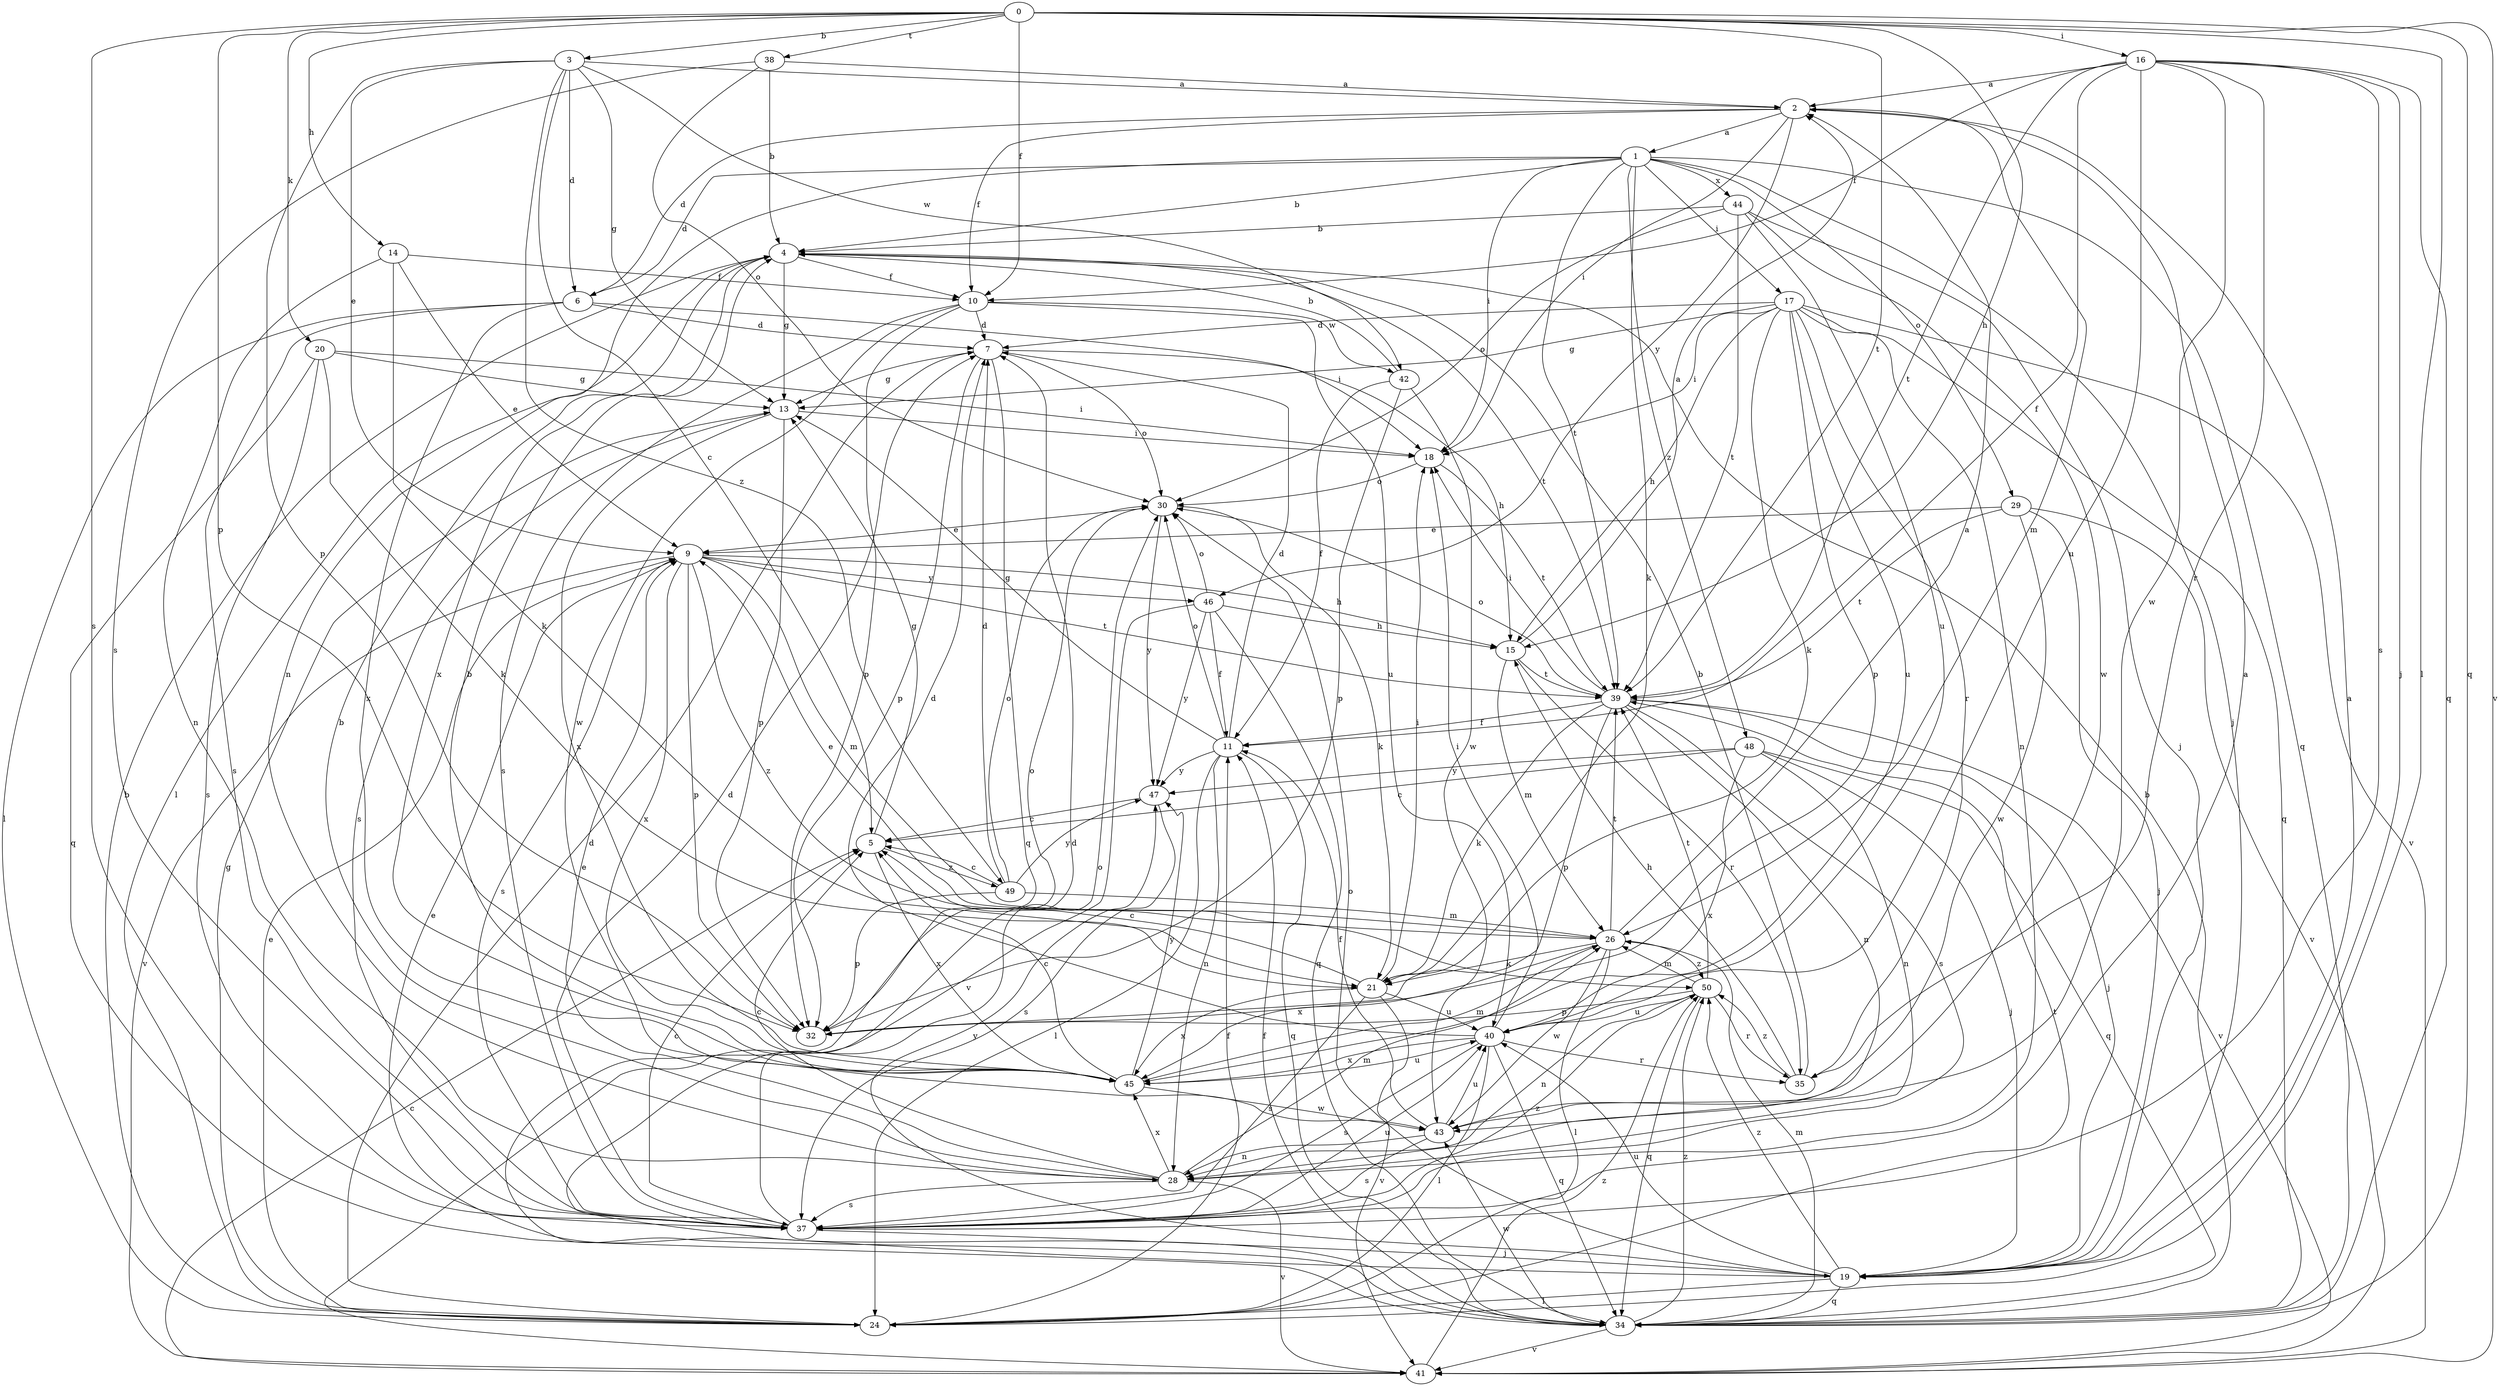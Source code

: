 strict digraph  {
0;
1;
2;
3;
4;
5;
6;
7;
9;
10;
11;
13;
14;
15;
16;
17;
18;
19;
20;
21;
24;
26;
28;
29;
30;
32;
34;
35;
37;
38;
39;
40;
41;
42;
43;
44;
45;
46;
47;
48;
49;
50;
0 -> 3  [label=b];
0 -> 10  [label=f];
0 -> 14  [label=h];
0 -> 15  [label=h];
0 -> 16  [label=i];
0 -> 20  [label=k];
0 -> 24  [label=l];
0 -> 32  [label=p];
0 -> 34  [label=q];
0 -> 37  [label=s];
0 -> 38  [label=t];
0 -> 39  [label=t];
0 -> 41  [label=v];
1 -> 4  [label=b];
1 -> 6  [label=d];
1 -> 17  [label=i];
1 -> 18  [label=i];
1 -> 19  [label=j];
1 -> 21  [label=k];
1 -> 28  [label=n];
1 -> 29  [label=o];
1 -> 34  [label=q];
1 -> 39  [label=t];
1 -> 44  [label=x];
1 -> 48  [label=z];
2 -> 1  [label=a];
2 -> 6  [label=d];
2 -> 10  [label=f];
2 -> 18  [label=i];
2 -> 26  [label=m];
2 -> 46  [label=y];
3 -> 2  [label=a];
3 -> 5  [label=c];
3 -> 6  [label=d];
3 -> 9  [label=e];
3 -> 13  [label=g];
3 -> 32  [label=p];
3 -> 42  [label=w];
3 -> 49  [label=z];
4 -> 10  [label=f];
4 -> 13  [label=g];
4 -> 24  [label=l];
4 -> 39  [label=t];
4 -> 45  [label=x];
5 -> 13  [label=g];
5 -> 45  [label=x];
5 -> 49  [label=z];
6 -> 7  [label=d];
6 -> 18  [label=i];
6 -> 24  [label=l];
6 -> 37  [label=s];
6 -> 45  [label=x];
7 -> 13  [label=g];
7 -> 15  [label=h];
7 -> 30  [label=o];
7 -> 32  [label=p];
7 -> 34  [label=q];
9 -> 15  [label=h];
9 -> 26  [label=m];
9 -> 32  [label=p];
9 -> 37  [label=s];
9 -> 39  [label=t];
9 -> 41  [label=v];
9 -> 45  [label=x];
9 -> 46  [label=y];
9 -> 50  [label=z];
10 -> 7  [label=d];
10 -> 32  [label=p];
10 -> 37  [label=s];
10 -> 40  [label=u];
10 -> 42  [label=w];
10 -> 43  [label=w];
11 -> 7  [label=d];
11 -> 13  [label=g];
11 -> 24  [label=l];
11 -> 28  [label=n];
11 -> 30  [label=o];
11 -> 34  [label=q];
11 -> 47  [label=y];
13 -> 18  [label=i];
13 -> 32  [label=p];
13 -> 37  [label=s];
13 -> 45  [label=x];
14 -> 9  [label=e];
14 -> 10  [label=f];
14 -> 21  [label=k];
14 -> 28  [label=n];
15 -> 2  [label=a];
15 -> 26  [label=m];
15 -> 35  [label=r];
15 -> 39  [label=t];
16 -> 2  [label=a];
16 -> 10  [label=f];
16 -> 11  [label=f];
16 -> 19  [label=j];
16 -> 34  [label=q];
16 -> 35  [label=r];
16 -> 37  [label=s];
16 -> 39  [label=t];
16 -> 40  [label=u];
16 -> 43  [label=w];
17 -> 7  [label=d];
17 -> 13  [label=g];
17 -> 15  [label=h];
17 -> 18  [label=i];
17 -> 21  [label=k];
17 -> 28  [label=n];
17 -> 32  [label=p];
17 -> 34  [label=q];
17 -> 35  [label=r];
17 -> 40  [label=u];
17 -> 41  [label=v];
18 -> 30  [label=o];
18 -> 39  [label=t];
19 -> 2  [label=a];
19 -> 9  [label=e];
19 -> 24  [label=l];
19 -> 30  [label=o];
19 -> 34  [label=q];
19 -> 40  [label=u];
19 -> 47  [label=y];
19 -> 50  [label=z];
20 -> 13  [label=g];
20 -> 18  [label=i];
20 -> 21  [label=k];
20 -> 34  [label=q];
20 -> 37  [label=s];
21 -> 5  [label=c];
21 -> 18  [label=i];
21 -> 37  [label=s];
21 -> 40  [label=u];
21 -> 41  [label=v];
21 -> 45  [label=x];
24 -> 4  [label=b];
24 -> 7  [label=d];
24 -> 9  [label=e];
24 -> 11  [label=f];
24 -> 13  [label=g];
24 -> 39  [label=t];
26 -> 2  [label=a];
26 -> 9  [label=e];
26 -> 21  [label=k];
26 -> 24  [label=l];
26 -> 39  [label=t];
26 -> 43  [label=w];
26 -> 45  [label=x];
26 -> 50  [label=z];
28 -> 4  [label=b];
28 -> 5  [label=c];
28 -> 9  [label=e];
28 -> 26  [label=m];
28 -> 37  [label=s];
28 -> 41  [label=v];
28 -> 45  [label=x];
29 -> 9  [label=e];
29 -> 19  [label=j];
29 -> 39  [label=t];
29 -> 41  [label=v];
29 -> 43  [label=w];
30 -> 9  [label=e];
30 -> 21  [label=k];
30 -> 47  [label=y];
32 -> 30  [label=o];
34 -> 4  [label=b];
34 -> 7  [label=d];
34 -> 11  [label=f];
34 -> 26  [label=m];
34 -> 41  [label=v];
34 -> 43  [label=w];
34 -> 50  [label=z];
35 -> 4  [label=b];
35 -> 15  [label=h];
35 -> 50  [label=z];
37 -> 2  [label=a];
37 -> 5  [label=c];
37 -> 7  [label=d];
37 -> 19  [label=j];
37 -> 30  [label=o];
37 -> 40  [label=u];
37 -> 50  [label=z];
38 -> 2  [label=a];
38 -> 4  [label=b];
38 -> 30  [label=o];
38 -> 37  [label=s];
39 -> 11  [label=f];
39 -> 18  [label=i];
39 -> 19  [label=j];
39 -> 21  [label=k];
39 -> 28  [label=n];
39 -> 30  [label=o];
39 -> 32  [label=p];
39 -> 37  [label=s];
39 -> 41  [label=v];
40 -> 7  [label=d];
40 -> 18  [label=i];
40 -> 24  [label=l];
40 -> 34  [label=q];
40 -> 35  [label=r];
40 -> 37  [label=s];
40 -> 45  [label=x];
41 -> 5  [label=c];
41 -> 50  [label=z];
42 -> 4  [label=b];
42 -> 11  [label=f];
42 -> 32  [label=p];
42 -> 43  [label=w];
43 -> 11  [label=f];
43 -> 28  [label=n];
43 -> 37  [label=s];
43 -> 40  [label=u];
44 -> 4  [label=b];
44 -> 19  [label=j];
44 -> 30  [label=o];
44 -> 39  [label=t];
44 -> 40  [label=u];
44 -> 43  [label=w];
45 -> 4  [label=b];
45 -> 5  [label=c];
45 -> 26  [label=m];
45 -> 40  [label=u];
45 -> 43  [label=w];
45 -> 47  [label=y];
46 -> 11  [label=f];
46 -> 15  [label=h];
46 -> 30  [label=o];
46 -> 34  [label=q];
46 -> 41  [label=v];
46 -> 47  [label=y];
47 -> 5  [label=c];
47 -> 37  [label=s];
48 -> 5  [label=c];
48 -> 19  [label=j];
48 -> 28  [label=n];
48 -> 34  [label=q];
48 -> 45  [label=x];
48 -> 47  [label=y];
49 -> 5  [label=c];
49 -> 7  [label=d];
49 -> 26  [label=m];
49 -> 30  [label=o];
49 -> 32  [label=p];
49 -> 47  [label=y];
50 -> 26  [label=m];
50 -> 28  [label=n];
50 -> 32  [label=p];
50 -> 34  [label=q];
50 -> 35  [label=r];
50 -> 39  [label=t];
50 -> 40  [label=u];
}
